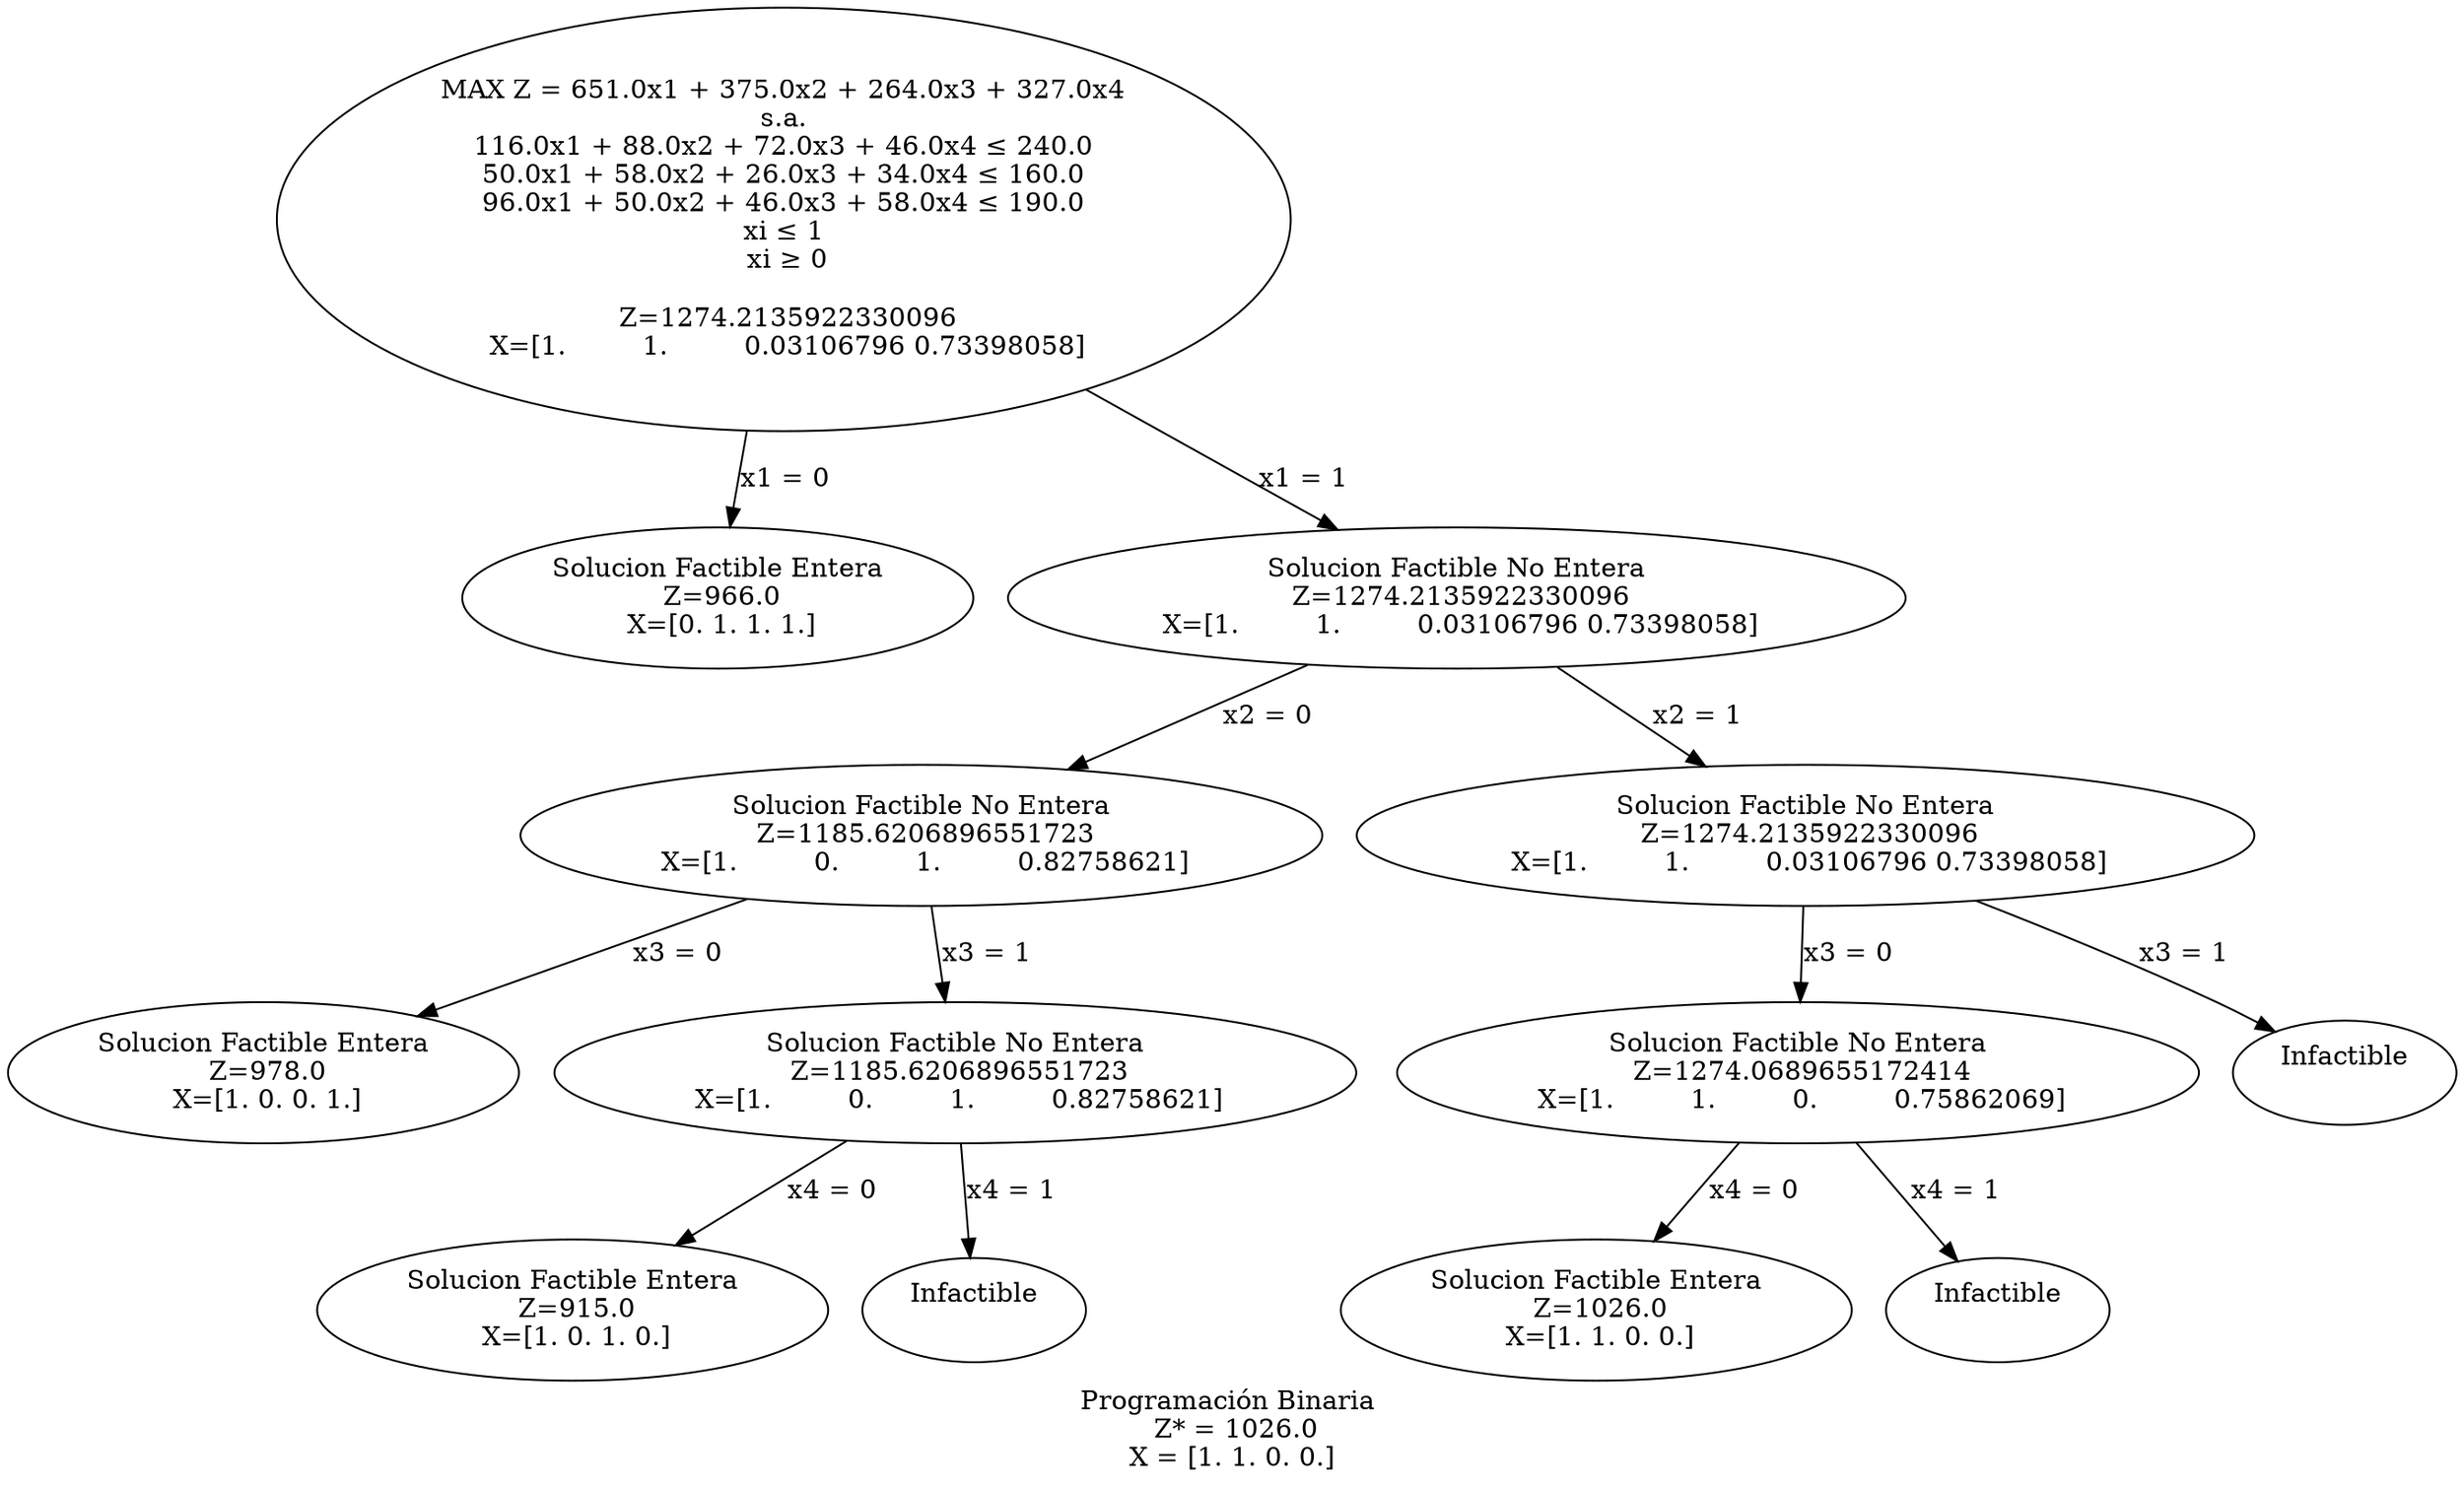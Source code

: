 digraph G {
	graph [label="Programación Binaria 
 Z* = 1026.0
X = [1. 1. 0. 0.]
"]
	0 [label="MAX Z = 651.0x1 + 375.0x2 + 264.0x3 + 327.0x4
s.a.
116.0x1 + 88.0x2 + 72.0x3 + 46.0x4 ≤ 240.0
50.0x1 + 58.0x2 + 26.0x3 + 34.0x4 ≤ 160.0
96.0x1 + 50.0x2 + 46.0x3 + 58.0x4 ≤ 190.0
xi ≤ 1
 xi ≥ 0

 Z=1274.2135922330096
 X=[1.         1.         0.03106796 0.73398058]"]
	1 [label="Solucion Factible Entera
 Z=966.0
 X=[0. 1. 1. 1.]"]
	2 [label="Solucion Factible No Entera
 Z=1274.2135922330096
 X=[1.         1.         0.03106796 0.73398058]"]
	3 [label="Solucion Factible No Entera
 Z=1185.6206896551723
 X=[1.         0.         1.         0.82758621]"]
	4 [label="Solucion Factible No Entera
 Z=1274.2135922330096
 X=[1.         1.         0.03106796 0.73398058]"]
	5 [label="Solucion Factible Entera
 Z=978.0
 X=[1. 0. 0. 1.]"]
	6 [label="Solucion Factible No Entera
 Z=1185.6206896551723
 X=[1.         0.         1.         0.82758621]"]
	7 [label="Solucion Factible No Entera
 Z=1274.0689655172414
 X=[1.         1.         0.         0.75862069]"]
	8 [label="Infactible

"]
	9 [label="Solucion Factible Entera
 Z=915.0
 X=[1. 0. 1. 0.]"]
	10 [label="Infactible

"]
	11 [label="Solucion Factible Entera
 Z=1026.0
 X=[1. 1. 0. 0.]"]
	12 [label="Infactible

"]
	0 -> 1 [label="x1 = 0"]
	0 -> 2 [label="x1 = 1"]
	2 -> 3 [label="x2 = 0"]
	2 -> 4 [label="x2 = 1"]
	3 -> 5 [label="x3 = 0"]
	3 -> 6 [label="x3 = 1"]
	4 -> 7 [label="x3 = 0"]
	4 -> 8 [label="x3 = 1"]
	6 -> 9 [label="x4 = 0"]
	6 -> 10 [label="x4 = 1"]
	7 -> 11 [label="x4 = 0"]
	7 -> 12 [label="x4 = 1"]
}
